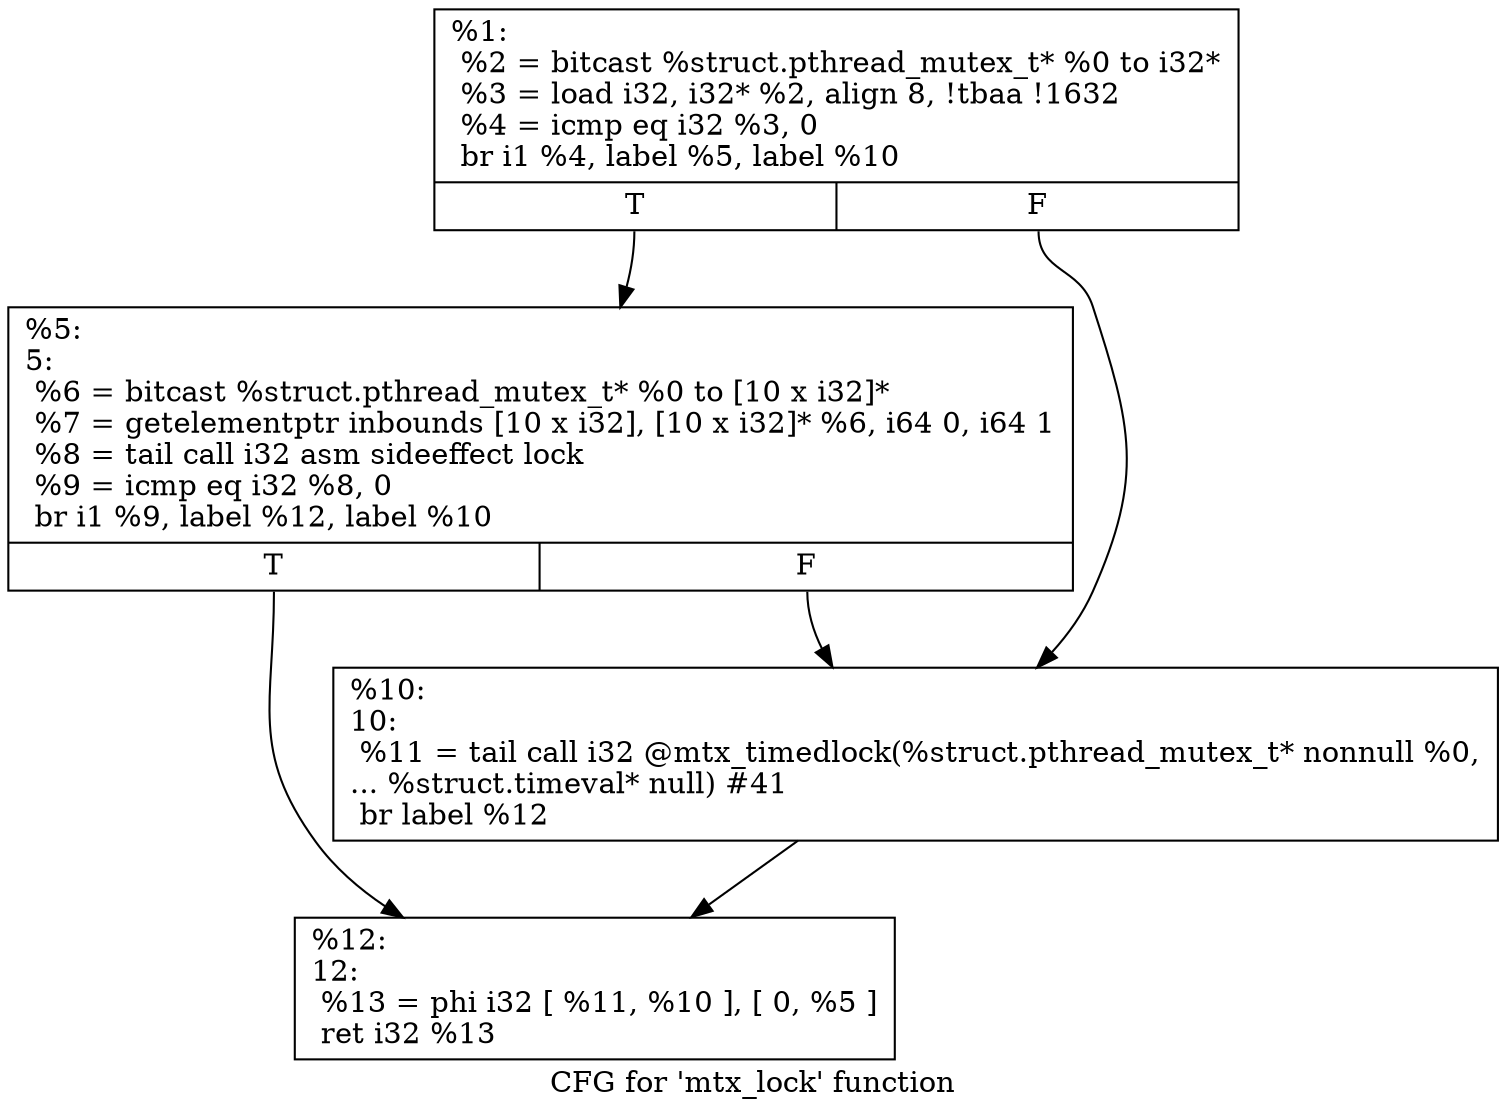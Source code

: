digraph "CFG for 'mtx_lock' function" {
	label="CFG for 'mtx_lock' function";

	Node0x1ed0670 [shape=record,label="{%1:\l  %2 = bitcast %struct.pthread_mutex_t* %0 to i32*\l  %3 = load i32, i32* %2, align 8, !tbaa !1632\l  %4 = icmp eq i32 %3, 0\l  br i1 %4, label %5, label %10\l|{<s0>T|<s1>F}}"];
	Node0x1ed0670:s0 -> Node0x1ed06c0;
	Node0x1ed0670:s1 -> Node0x1ed0710;
	Node0x1ed06c0 [shape=record,label="{%5:\l5:                                                \l  %6 = bitcast %struct.pthread_mutex_t* %0 to [10 x i32]*\l  %7 = getelementptr inbounds [10 x i32], [10 x i32]* %6, i64 0, i64 1\l  %8 = tail call i32 asm sideeffect lock \l  %9 = icmp eq i32 %8, 0\l  br i1 %9, label %12, label %10\l|{<s0>T|<s1>F}}"];
	Node0x1ed06c0:s0 -> Node0x1ed0760;
	Node0x1ed06c0:s1 -> Node0x1ed0710;
	Node0x1ed0710 [shape=record,label="{%10:\l10:                                               \l  %11 = tail call i32 @mtx_timedlock(%struct.pthread_mutex_t* nonnull %0,\l... %struct.timeval* null) #41\l  br label %12\l}"];
	Node0x1ed0710 -> Node0x1ed0760;
	Node0x1ed0760 [shape=record,label="{%12:\l12:                                               \l  %13 = phi i32 [ %11, %10 ], [ 0, %5 ]\l  ret i32 %13\l}"];
}
